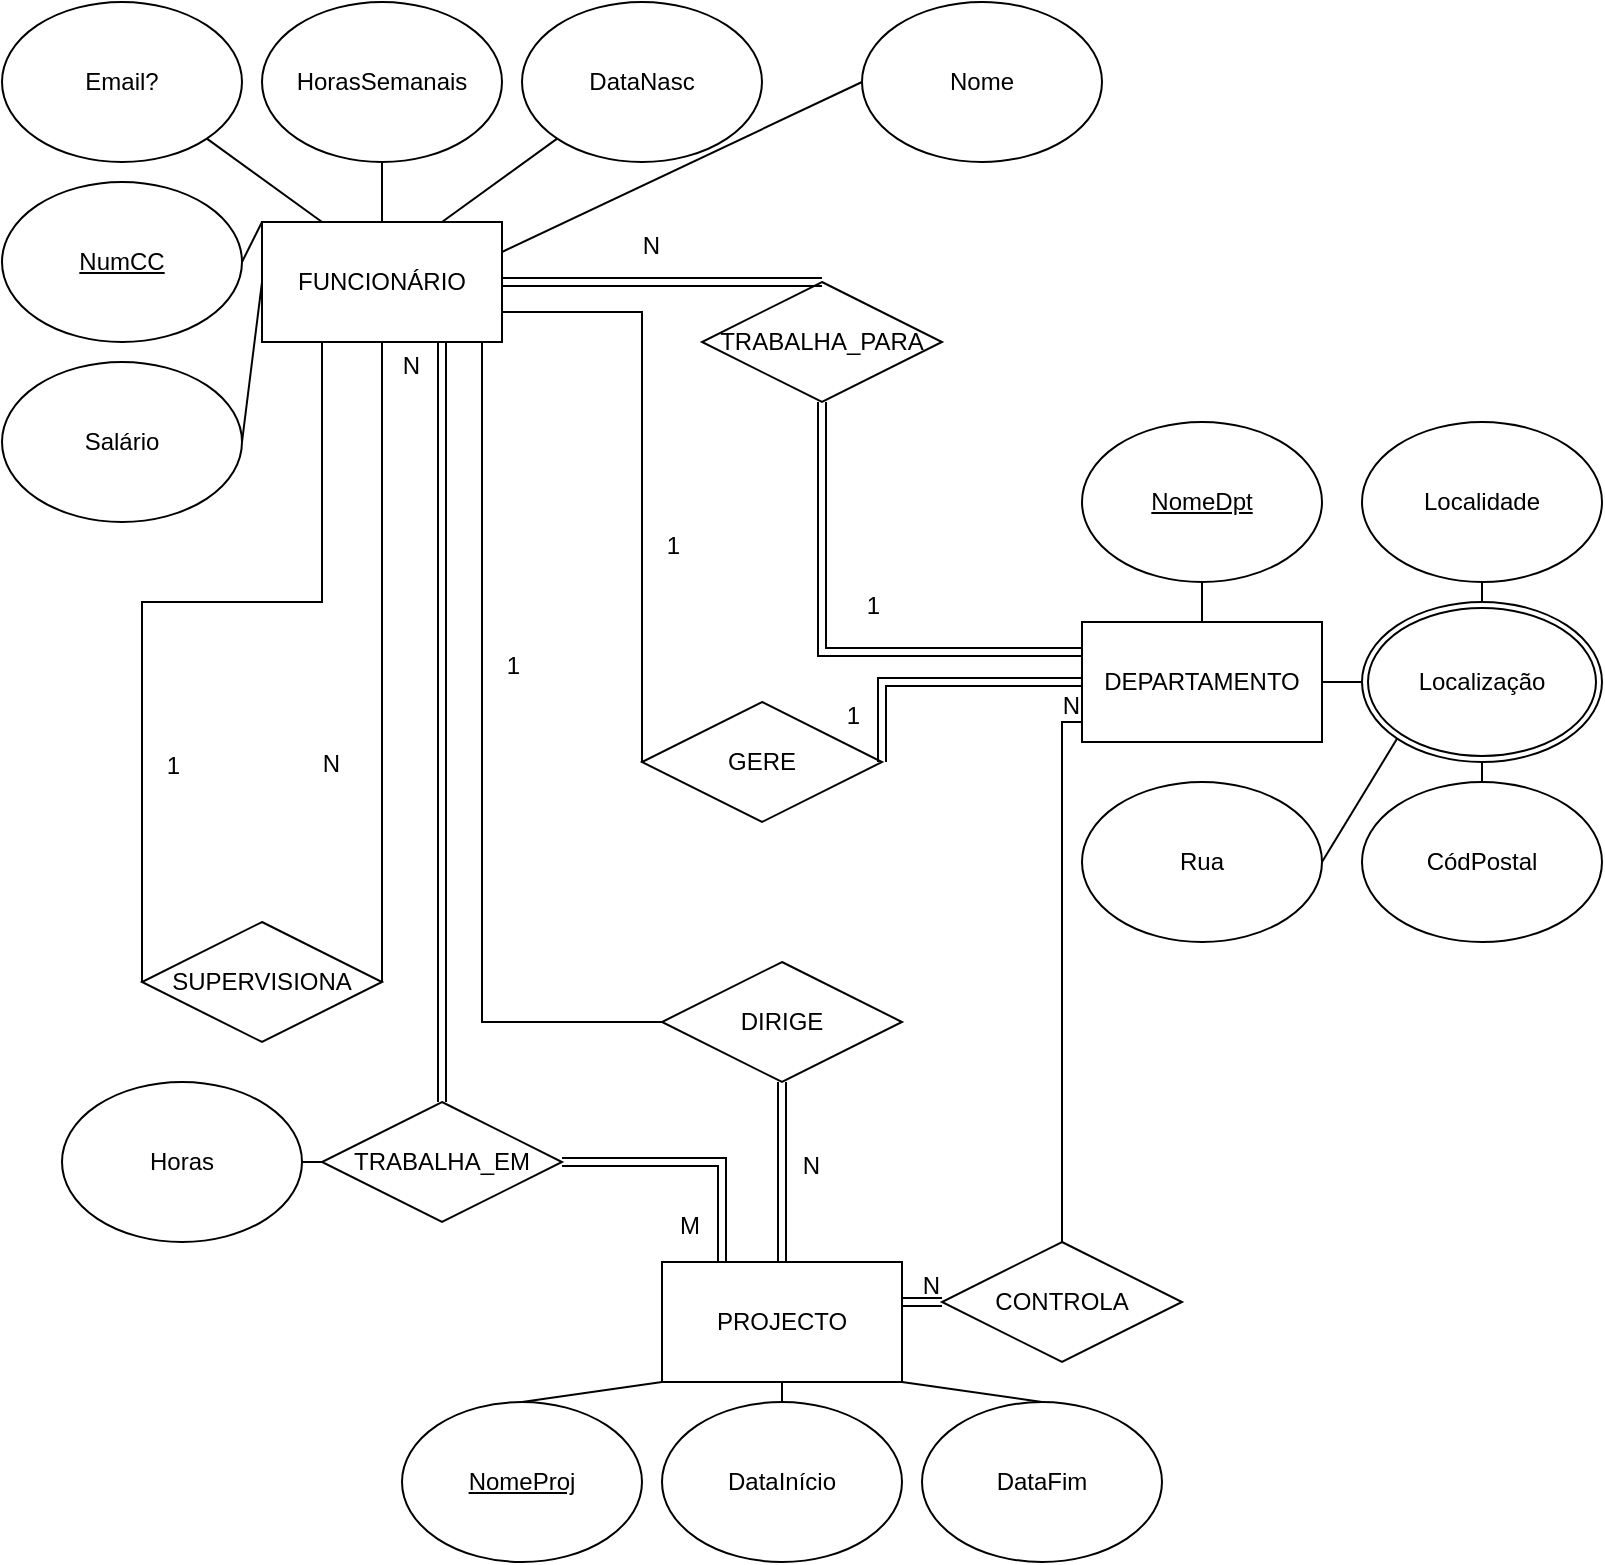 <mxfile version="28.2.3">
  <diagram name="Página-1" id="1NzCJRXdn3C7kKkyMJJr">
    <mxGraphModel dx="1186" dy="703" grid="1" gridSize="10" guides="1" tooltips="1" connect="1" arrows="1" fold="1" page="1" pageScale="1" pageWidth="827" pageHeight="1169" math="0" shadow="0">
      <root>
        <mxCell id="0" />
        <mxCell id="1" parent="0" />
        <mxCell id="PzM_4FoEt6uCdldCA-pi-2" value="FUNCIONÁRIO" style="rounded=0;whiteSpace=wrap;html=1;" parent="1" vertex="1">
          <mxGeometry x="140" y="120" width="120" height="60" as="geometry" />
        </mxCell>
        <mxCell id="PzM_4FoEt6uCdldCA-pi-3" value="&lt;u&gt;NumCC&lt;/u&gt;" style="ellipse;whiteSpace=wrap;html=1;" parent="1" vertex="1">
          <mxGeometry x="10" y="100" width="120" height="80" as="geometry" />
        </mxCell>
        <mxCell id="PzM_4FoEt6uCdldCA-pi-4" value="Email?" style="ellipse;whiteSpace=wrap;html=1;" parent="1" vertex="1">
          <mxGeometry x="10" y="10" width="120" height="80" as="geometry" />
        </mxCell>
        <mxCell id="PzM_4FoEt6uCdldCA-pi-6" value="HorasSemanais" style="ellipse;whiteSpace=wrap;html=1;" parent="1" vertex="1">
          <mxGeometry x="140" y="10" width="120" height="80" as="geometry" />
        </mxCell>
        <mxCell id="PzM_4FoEt6uCdldCA-pi-7" value="" style="endArrow=none;html=1;rounded=0;entryX=1;entryY=0.5;entryDx=0;entryDy=0;" parent="1" target="PzM_4FoEt6uCdldCA-pi-3" edge="1">
          <mxGeometry width="50" height="50" relative="1" as="geometry">
            <mxPoint x="140" y="120" as="sourcePoint" />
            <mxPoint x="190" y="70" as="targetPoint" />
          </mxGeometry>
        </mxCell>
        <mxCell id="PzM_4FoEt6uCdldCA-pi-8" value="" style="endArrow=none;html=1;rounded=0;entryX=1;entryY=1;entryDx=0;entryDy=0;exitX=0.25;exitY=0;exitDx=0;exitDy=0;" parent="1" source="PzM_4FoEt6uCdldCA-pi-2" target="PzM_4FoEt6uCdldCA-pi-4" edge="1">
          <mxGeometry width="50" height="50" relative="1" as="geometry">
            <mxPoint x="170" y="120" as="sourcePoint" />
            <mxPoint x="220" y="70" as="targetPoint" />
          </mxGeometry>
        </mxCell>
        <mxCell id="PzM_4FoEt6uCdldCA-pi-9" value="" style="endArrow=none;html=1;rounded=0;entryX=0.5;entryY=1;entryDx=0;entryDy=0;exitX=0.5;exitY=0;exitDx=0;exitDy=0;" parent="1" target="PzM_4FoEt6uCdldCA-pi-6" edge="1" source="PzM_4FoEt6uCdldCA-pi-2">
          <mxGeometry width="50" height="50" relative="1" as="geometry">
            <mxPoint x="260" y="120" as="sourcePoint" />
            <mxPoint x="310" y="70" as="targetPoint" />
          </mxGeometry>
        </mxCell>
        <mxCell id="PzM_4FoEt6uCdldCA-pi-11" value="DEPARTAMENTO" style="rounded=0;whiteSpace=wrap;html=1;" parent="1" vertex="1">
          <mxGeometry x="550" y="320" width="120" height="60" as="geometry" />
        </mxCell>
        <mxCell id="PzM_4FoEt6uCdldCA-pi-12" value="" style="endArrow=none;html=1;rounded=0;entryX=0.5;entryY=1;entryDx=0;entryDy=0;exitX=0.5;exitY=0;exitDx=0;exitDy=0;" parent="1" target="PzM_4FoEt6uCdldCA-pi-13" edge="1" source="PzM_4FoEt6uCdldCA-pi-11">
          <mxGeometry width="50" height="50" relative="1" as="geometry">
            <mxPoint x="670" y="320" as="sourcePoint" />
            <mxPoint x="720" y="270" as="targetPoint" />
          </mxGeometry>
        </mxCell>
        <mxCell id="PzM_4FoEt6uCdldCA-pi-13" value="&lt;u&gt;NomeDpt&lt;/u&gt;" style="ellipse;whiteSpace=wrap;html=1;" parent="1" vertex="1">
          <mxGeometry x="550" y="220" width="120" height="80" as="geometry" />
        </mxCell>
        <mxCell id="PzM_4FoEt6uCdldCA-pi-15" value="" style="endArrow=none;html=1;rounded=0;exitX=1;exitY=0.5;exitDx=0;exitDy=0;entryX=0;entryY=0.5;entryDx=0;entryDy=0;" parent="1" source="PzM_4FoEt6uCdldCA-pi-11" target="PzM_4FoEt6uCdldCA-pi-25" edge="1">
          <mxGeometry width="50" height="50" relative="1" as="geometry">
            <mxPoint x="670" y="350" as="sourcePoint" />
            <mxPoint x="750" y="420" as="targetPoint" />
            <Array as="points" />
          </mxGeometry>
        </mxCell>
        <mxCell id="PzM_4FoEt6uCdldCA-pi-18" value="PROJECTO" style="rounded=0;whiteSpace=wrap;html=1;" parent="1" vertex="1">
          <mxGeometry x="340" y="640" width="120" height="60" as="geometry" />
        </mxCell>
        <mxCell id="PzM_4FoEt6uCdldCA-pi-19" value="" style="endArrow=none;html=1;rounded=0;exitX=0.5;exitY=0;exitDx=0;exitDy=0;" parent="1" source="PzM_4FoEt6uCdldCA-pi-20" edge="1">
          <mxGeometry width="50" height="50" relative="1" as="geometry">
            <mxPoint x="290" y="750" as="sourcePoint" />
            <mxPoint x="340" y="700" as="targetPoint" />
          </mxGeometry>
        </mxCell>
        <mxCell id="PzM_4FoEt6uCdldCA-pi-20" value="&lt;u&gt;NomeProj&lt;/u&gt;" style="ellipse;whiteSpace=wrap;html=1;" parent="1" vertex="1">
          <mxGeometry x="210" y="710" width="120" height="80" as="geometry" />
        </mxCell>
        <mxCell id="PzM_4FoEt6uCdldCA-pi-21" value="DataInício" style="ellipse;whiteSpace=wrap;html=1;" parent="1" vertex="1">
          <mxGeometry x="340" y="710" width="120" height="80" as="geometry" />
        </mxCell>
        <mxCell id="PzM_4FoEt6uCdldCA-pi-22" value="DataFim" style="ellipse;whiteSpace=wrap;html=1;" parent="1" vertex="1">
          <mxGeometry x="470" y="710" width="120" height="80" as="geometry" />
        </mxCell>
        <mxCell id="PzM_4FoEt6uCdldCA-pi-23" value="" style="endArrow=none;html=1;rounded=0;exitX=0.5;exitY=0;exitDx=0;exitDy=0;" parent="1" source="PzM_4FoEt6uCdldCA-pi-21" edge="1">
          <mxGeometry width="50" height="50" relative="1" as="geometry">
            <mxPoint x="400" y="790" as="sourcePoint" />
            <mxPoint x="400" y="700" as="targetPoint" />
          </mxGeometry>
        </mxCell>
        <mxCell id="PzM_4FoEt6uCdldCA-pi-24" value="" style="endArrow=none;html=1;rounded=0;entryX=0.5;entryY=0;entryDx=0;entryDy=0;" parent="1" target="PzM_4FoEt6uCdldCA-pi-22" edge="1">
          <mxGeometry width="50" height="50" relative="1" as="geometry">
            <mxPoint x="460" y="700" as="sourcePoint" />
            <mxPoint x="510" y="650" as="targetPoint" />
          </mxGeometry>
        </mxCell>
        <mxCell id="PzM_4FoEt6uCdldCA-pi-25" value="Localização" style="ellipse;shape=doubleEllipse;margin=3;whiteSpace=wrap;html=1;align=center;" parent="1" vertex="1">
          <mxGeometry x="690" y="310" width="120" height="80" as="geometry" />
        </mxCell>
        <mxCell id="PzM_4FoEt6uCdldCA-pi-29" value="DataNasc" style="ellipse;whiteSpace=wrap;html=1;" parent="1" vertex="1">
          <mxGeometry x="270" y="10" width="120" height="80" as="geometry" />
        </mxCell>
        <mxCell id="PzM_4FoEt6uCdldCA-pi-30" value="" style="endArrow=none;html=1;rounded=0;entryX=0;entryY=1;entryDx=0;entryDy=0;exitX=0.75;exitY=0;exitDx=0;exitDy=0;" parent="1" target="PzM_4FoEt6uCdldCA-pi-29" edge="1" source="PzM_4FoEt6uCdldCA-pi-2">
          <mxGeometry width="50" height="50" relative="1" as="geometry">
            <mxPoint x="260" y="150" as="sourcePoint" />
            <mxPoint x="310" y="100" as="targetPoint" />
          </mxGeometry>
        </mxCell>
        <mxCell id="PzM_4FoEt6uCdldCA-pi-31" value="" style="endArrow=none;html=1;rounded=0;exitX=1;exitY=0.5;exitDx=0;exitDy=0;entryX=0;entryY=0.5;entryDx=0;entryDy=0;" parent="1" source="PzM_4FoEt6uCdldCA-pi-32" target="PzM_4FoEt6uCdldCA-pi-2" edge="1">
          <mxGeometry width="50" height="50" relative="1" as="geometry">
            <mxPoint x="-10" y="230" as="sourcePoint" />
            <mxPoint x="140" y="180" as="targetPoint" />
          </mxGeometry>
        </mxCell>
        <mxCell id="PzM_4FoEt6uCdldCA-pi-32" value="Salário" style="ellipse;whiteSpace=wrap;html=1;" parent="1" vertex="1">
          <mxGeometry x="10" y="190" width="120" height="80" as="geometry" />
        </mxCell>
        <mxCell id="PzM_4FoEt6uCdldCA-pi-33" value="Nome" style="ellipse;whiteSpace=wrap;html=1;" parent="1" vertex="1">
          <mxGeometry x="440" y="10" width="120" height="80" as="geometry" />
        </mxCell>
        <mxCell id="PzM_4FoEt6uCdldCA-pi-34" value="" style="endArrow=none;html=1;rounded=0;entryX=0;entryY=0.5;entryDx=0;entryDy=0;exitX=1;exitY=0.25;exitDx=0;exitDy=0;" parent="1" target="PzM_4FoEt6uCdldCA-pi-33" edge="1" source="PzM_4FoEt6uCdldCA-pi-2">
          <mxGeometry width="50" height="50" relative="1" as="geometry">
            <mxPoint x="260" y="180" as="sourcePoint" />
            <mxPoint x="310" y="130" as="targetPoint" />
          </mxGeometry>
        </mxCell>
        <mxCell id="PzM_4FoEt6uCdldCA-pi-37" value="CódPostal" style="ellipse;whiteSpace=wrap;html=1;" parent="1" vertex="1">
          <mxGeometry x="690" y="400" width="120" height="80" as="geometry" />
        </mxCell>
        <mxCell id="PzM_4FoEt6uCdldCA-pi-38" value="Localidade" style="ellipse;whiteSpace=wrap;html=1;" parent="1" vertex="1">
          <mxGeometry x="690" y="220" width="120" height="80" as="geometry" />
        </mxCell>
        <mxCell id="PzM_4FoEt6uCdldCA-pi-39" value="Rua" style="ellipse;whiteSpace=wrap;html=1;" parent="1" vertex="1">
          <mxGeometry x="550" y="400" width="120" height="80" as="geometry" />
        </mxCell>
        <mxCell id="PzM_4FoEt6uCdldCA-pi-40" value="" style="endArrow=none;html=1;rounded=0;entryX=0.5;entryY=1;entryDx=0;entryDy=0;" parent="1" target="PzM_4FoEt6uCdldCA-pi-38" edge="1">
          <mxGeometry width="50" height="50" relative="1" as="geometry">
            <mxPoint x="750" y="310" as="sourcePoint" />
            <mxPoint x="800" y="260" as="targetPoint" />
          </mxGeometry>
        </mxCell>
        <mxCell id="PzM_4FoEt6uCdldCA-pi-41" value="" style="endArrow=none;html=1;rounded=0;entryX=0;entryY=1;entryDx=0;entryDy=0;exitX=1;exitY=0.5;exitDx=0;exitDy=0;" parent="1" source="PzM_4FoEt6uCdldCA-pi-39" target="PzM_4FoEt6uCdldCA-pi-25" edge="1">
          <mxGeometry width="50" height="50" relative="1" as="geometry">
            <mxPoint x="690" y="490" as="sourcePoint" />
            <mxPoint x="710" y="380" as="targetPoint" />
          </mxGeometry>
        </mxCell>
        <mxCell id="PzM_4FoEt6uCdldCA-pi-42" value="" style="endArrow=none;html=1;rounded=0;entryX=0.5;entryY=1;entryDx=0;entryDy=0;exitX=0.5;exitY=0;exitDx=0;exitDy=0;" parent="1" target="PzM_4FoEt6uCdldCA-pi-25" edge="1" source="PzM_4FoEt6uCdldCA-pi-37">
          <mxGeometry width="50" height="50" relative="1" as="geometry">
            <mxPoint x="750" y="410" as="sourcePoint" />
            <mxPoint x="800" y="470" as="targetPoint" />
          </mxGeometry>
        </mxCell>
        <mxCell id="anEACGlmqIv2S7f9aAdS-1" value="SUPERVISIONA" style="shape=rhombus;perimeter=rhombusPerimeter;whiteSpace=wrap;html=1;align=center;" parent="1" vertex="1">
          <mxGeometry x="80" y="470" width="120" height="60" as="geometry" />
        </mxCell>
        <mxCell id="anEACGlmqIv2S7f9aAdS-2" value="TRABALHA_PARA" style="shape=rhombus;perimeter=rhombusPerimeter;whiteSpace=wrap;html=1;align=center;" parent="1" vertex="1">
          <mxGeometry x="360" y="150" width="120" height="60" as="geometry" />
        </mxCell>
        <mxCell id="anEACGlmqIv2S7f9aAdS-3" value="GERE" style="shape=rhombus;perimeter=rhombusPerimeter;whiteSpace=wrap;html=1;align=center;" parent="1" vertex="1">
          <mxGeometry x="330" y="360" width="120" height="60" as="geometry" />
        </mxCell>
        <mxCell id="anEACGlmqIv2S7f9aAdS-4" value="CONTROLA" style="shape=rhombus;perimeter=rhombusPerimeter;whiteSpace=wrap;html=1;align=center;" parent="1" vertex="1">
          <mxGeometry x="480" y="630" width="120" height="60" as="geometry" />
        </mxCell>
        <mxCell id="anEACGlmqIv2S7f9aAdS-5" value="DIRIGE" style="shape=rhombus;perimeter=rhombusPerimeter;whiteSpace=wrap;html=1;align=center;" parent="1" vertex="1">
          <mxGeometry x="340" y="490" width="120" height="60" as="geometry" />
        </mxCell>
        <mxCell id="anEACGlmqIv2S7f9aAdS-7" value="Horas" style="ellipse;whiteSpace=wrap;html=1;" parent="1" vertex="1">
          <mxGeometry x="40" y="550" width="120" height="80" as="geometry" />
        </mxCell>
        <mxCell id="anEACGlmqIv2S7f9aAdS-6" value="TRABALHA_EM" style="shape=rhombus;perimeter=rhombusPerimeter;whiteSpace=wrap;html=1;align=center;" parent="1" vertex="1">
          <mxGeometry x="170" y="560" width="120" height="60" as="geometry" />
        </mxCell>
        <mxCell id="anEACGlmqIv2S7f9aAdS-8" value="" style="endArrow=none;html=1;rounded=0;entryX=1;entryY=0.5;entryDx=0;entryDy=0;exitX=0;exitY=0.5;exitDx=0;exitDy=0;" parent="1" source="anEACGlmqIv2S7f9aAdS-6" target="anEACGlmqIv2S7f9aAdS-7" edge="1">
          <mxGeometry width="50" height="50" relative="1" as="geometry">
            <mxPoint x="210" y="600" as="sourcePoint" />
            <mxPoint x="820" y="790" as="targetPoint" />
          </mxGeometry>
        </mxCell>
        <mxCell id="GeAXgh8cDY0PaRVLHkt--4" value="" style="shape=link;html=1;rounded=0;entryX=0.25;entryY=0;entryDx=0;entryDy=0;exitX=1;exitY=0.5;exitDx=0;exitDy=0;" edge="1" parent="1" source="anEACGlmqIv2S7f9aAdS-6" target="PzM_4FoEt6uCdldCA-pi-18">
          <mxGeometry relative="1" as="geometry">
            <mxPoint x="260" y="590" as="sourcePoint" />
            <mxPoint x="420" y="590" as="targetPoint" />
            <Array as="points">
              <mxPoint x="370" y="590" />
            </Array>
          </mxGeometry>
        </mxCell>
        <mxCell id="GeAXgh8cDY0PaRVLHkt--5" value="M" style="resizable=0;html=1;whiteSpace=wrap;align=right;verticalAlign=bottom;" connectable="0" vertex="1" parent="GeAXgh8cDY0PaRVLHkt--4">
          <mxGeometry x="1" relative="1" as="geometry">
            <mxPoint x="-10" y="-10" as="offset" />
          </mxGeometry>
        </mxCell>
        <mxCell id="GeAXgh8cDY0PaRVLHkt--6" value="" style="shape=link;html=1;rounded=0;entryX=0.75;entryY=1;entryDx=0;entryDy=0;exitX=0.5;exitY=0;exitDx=0;exitDy=0;" edge="1" parent="1" source="anEACGlmqIv2S7f9aAdS-6" target="PzM_4FoEt6uCdldCA-pi-2">
          <mxGeometry relative="1" as="geometry">
            <mxPoint x="200" y="490" as="sourcePoint" />
            <mxPoint x="360" y="490" as="targetPoint" />
          </mxGeometry>
        </mxCell>
        <mxCell id="GeAXgh8cDY0PaRVLHkt--7" value="N" style="resizable=0;html=1;whiteSpace=wrap;align=right;verticalAlign=bottom;" connectable="0" vertex="1" parent="GeAXgh8cDY0PaRVLHkt--6">
          <mxGeometry x="1" relative="1" as="geometry">
            <mxPoint x="-10" y="20" as="offset" />
          </mxGeometry>
        </mxCell>
        <mxCell id="GeAXgh8cDY0PaRVLHkt--8" value="" style="endArrow=none;html=1;rounded=0;entryX=0;entryY=0.5;entryDx=0;entryDy=0;exitX=0.25;exitY=1;exitDx=0;exitDy=0;" edge="1" parent="1" source="PzM_4FoEt6uCdldCA-pi-2" target="anEACGlmqIv2S7f9aAdS-1">
          <mxGeometry relative="1" as="geometry">
            <mxPoint x="150" y="180" as="sourcePoint" />
            <mxPoint x="310" y="180" as="targetPoint" />
            <Array as="points">
              <mxPoint x="170" y="210" />
              <mxPoint x="170" y="310" />
              <mxPoint x="80" y="310" />
            </Array>
          </mxGeometry>
        </mxCell>
        <mxCell id="GeAXgh8cDY0PaRVLHkt--9" value="1" style="resizable=0;html=1;whiteSpace=wrap;align=right;verticalAlign=bottom;" connectable="0" vertex="1" parent="GeAXgh8cDY0PaRVLHkt--8">
          <mxGeometry x="1" relative="1" as="geometry">
            <mxPoint x="20" y="-100" as="offset" />
          </mxGeometry>
        </mxCell>
        <mxCell id="GeAXgh8cDY0PaRVLHkt--10" value="" style="endArrow=none;html=1;rounded=0;entryX=0.5;entryY=1;entryDx=0;entryDy=0;exitX=1;exitY=0.5;exitDx=0;exitDy=0;" edge="1" parent="1" source="anEACGlmqIv2S7f9aAdS-1" target="PzM_4FoEt6uCdldCA-pi-2">
          <mxGeometry relative="1" as="geometry">
            <mxPoint x="200" y="360" as="sourcePoint" />
            <mxPoint x="360" y="360" as="targetPoint" />
          </mxGeometry>
        </mxCell>
        <mxCell id="GeAXgh8cDY0PaRVLHkt--11" value="N" style="resizable=0;html=1;whiteSpace=wrap;align=right;verticalAlign=bottom;" connectable="0" vertex="1" parent="GeAXgh8cDY0PaRVLHkt--10">
          <mxGeometry x="1" relative="1" as="geometry">
            <mxPoint x="-20" y="219" as="offset" />
          </mxGeometry>
        </mxCell>
        <mxCell id="GeAXgh8cDY0PaRVLHkt--16" value="" style="shape=link;html=1;rounded=0;entryX=0;entryY=0.5;entryDx=0;entryDy=0;exitX=1;exitY=0.5;exitDx=0;exitDy=0;" edge="1" parent="1" source="anEACGlmqIv2S7f9aAdS-3" target="PzM_4FoEt6uCdldCA-pi-11">
          <mxGeometry relative="1" as="geometry">
            <mxPoint x="410" y="270" as="sourcePoint" />
            <mxPoint x="570" y="270" as="targetPoint" />
            <Array as="points">
              <mxPoint x="450" y="350" />
            </Array>
          </mxGeometry>
        </mxCell>
        <mxCell id="GeAXgh8cDY0PaRVLHkt--17" value="1" style="resizable=0;html=1;whiteSpace=wrap;align=right;verticalAlign=bottom;" connectable="0" vertex="1" parent="GeAXgh8cDY0PaRVLHkt--16">
          <mxGeometry x="1" relative="1" as="geometry">
            <mxPoint x="-110" y="25" as="offset" />
          </mxGeometry>
        </mxCell>
        <mxCell id="GeAXgh8cDY0PaRVLHkt--18" value="" style="endArrow=none;html=1;rounded=0;entryX=0;entryY=0.5;entryDx=0;entryDy=0;exitX=1;exitY=0.75;exitDx=0;exitDy=0;" edge="1" parent="1" source="PzM_4FoEt6uCdldCA-pi-2" target="anEACGlmqIv2S7f9aAdS-3">
          <mxGeometry relative="1" as="geometry">
            <mxPoint x="250" y="180" as="sourcePoint" />
            <mxPoint x="410" y="180" as="targetPoint" />
            <Array as="points">
              <mxPoint x="330" y="165" />
            </Array>
          </mxGeometry>
        </mxCell>
        <mxCell id="GeAXgh8cDY0PaRVLHkt--19" value="1" style="resizable=0;html=1;whiteSpace=wrap;align=right;verticalAlign=bottom;" connectable="0" vertex="1" parent="GeAXgh8cDY0PaRVLHkt--18">
          <mxGeometry x="1" relative="1" as="geometry">
            <mxPoint x="20" y="-100" as="offset" />
          </mxGeometry>
        </mxCell>
        <mxCell id="GeAXgh8cDY0PaRVLHkt--20" value="" style="shape=link;html=1;rounded=0;" edge="1" parent="1">
          <mxGeometry relative="1" as="geometry">
            <mxPoint x="260" y="150" as="sourcePoint" />
            <mxPoint x="420" y="150" as="targetPoint" />
          </mxGeometry>
        </mxCell>
        <mxCell id="GeAXgh8cDY0PaRVLHkt--21" value="N" style="resizable=0;html=1;whiteSpace=wrap;align=right;verticalAlign=bottom;" connectable="0" vertex="1" parent="GeAXgh8cDY0PaRVLHkt--20">
          <mxGeometry x="1" relative="1" as="geometry">
            <mxPoint x="-80" y="-10" as="offset" />
          </mxGeometry>
        </mxCell>
        <mxCell id="GeAXgh8cDY0PaRVLHkt--22" value="" style="shape=link;html=1;rounded=0;entryX=0;entryY=0.25;entryDx=0;entryDy=0;" edge="1" parent="1" target="PzM_4FoEt6uCdldCA-pi-11">
          <mxGeometry relative="1" as="geometry">
            <mxPoint x="420" y="210" as="sourcePoint" />
            <mxPoint x="580" y="210" as="targetPoint" />
            <Array as="points">
              <mxPoint x="420" y="335" />
            </Array>
          </mxGeometry>
        </mxCell>
        <mxCell id="GeAXgh8cDY0PaRVLHkt--23" value="1" style="resizable=0;html=1;whiteSpace=wrap;align=right;verticalAlign=bottom;" connectable="0" vertex="1" parent="GeAXgh8cDY0PaRVLHkt--22">
          <mxGeometry x="1" relative="1" as="geometry">
            <mxPoint x="-100" y="-15" as="offset" />
          </mxGeometry>
        </mxCell>
        <mxCell id="GeAXgh8cDY0PaRVLHkt--24" value="" style="endArrow=none;html=1;rounded=0;entryX=0;entryY=0.5;entryDx=0;entryDy=0;" edge="1" parent="1" target="anEACGlmqIv2S7f9aAdS-5">
          <mxGeometry relative="1" as="geometry">
            <mxPoint x="250" y="180" as="sourcePoint" />
            <mxPoint x="250" y="280" as="targetPoint" />
            <Array as="points">
              <mxPoint x="250" y="520" />
            </Array>
          </mxGeometry>
        </mxCell>
        <mxCell id="GeAXgh8cDY0PaRVLHkt--25" value="1" style="resizable=0;html=1;whiteSpace=wrap;align=right;verticalAlign=bottom;" connectable="0" vertex="1" parent="GeAXgh8cDY0PaRVLHkt--24">
          <mxGeometry x="1" relative="1" as="geometry">
            <mxPoint x="-70" y="-170" as="offset" />
          </mxGeometry>
        </mxCell>
        <mxCell id="GeAXgh8cDY0PaRVLHkt--26" value="" style="shape=link;html=1;rounded=0;entryX=0.5;entryY=0;entryDx=0;entryDy=0;" edge="1" parent="1" target="PzM_4FoEt6uCdldCA-pi-18">
          <mxGeometry relative="1" as="geometry">
            <mxPoint x="400" y="550" as="sourcePoint" />
            <mxPoint x="560" y="550" as="targetPoint" />
          </mxGeometry>
        </mxCell>
        <mxCell id="GeAXgh8cDY0PaRVLHkt--27" value="N" style="resizable=0;html=1;whiteSpace=wrap;align=right;verticalAlign=bottom;" connectable="0" vertex="1" parent="GeAXgh8cDY0PaRVLHkt--26">
          <mxGeometry x="1" relative="1" as="geometry">
            <mxPoint x="20" y="-40" as="offset" />
          </mxGeometry>
        </mxCell>
        <mxCell id="GeAXgh8cDY0PaRVLHkt--29" value="" style="endArrow=none;html=1;rounded=0;" edge="1" parent="1" source="anEACGlmqIv2S7f9aAdS-4">
          <mxGeometry relative="1" as="geometry">
            <mxPoint x="390" y="370" as="sourcePoint" />
            <mxPoint x="550" y="370" as="targetPoint" />
            <Array as="points">
              <mxPoint x="540" y="370" />
            </Array>
          </mxGeometry>
        </mxCell>
        <mxCell id="GeAXgh8cDY0PaRVLHkt--30" value="N" style="resizable=0;html=1;whiteSpace=wrap;align=right;verticalAlign=bottom;" connectable="0" vertex="1" parent="GeAXgh8cDY0PaRVLHkt--29">
          <mxGeometry x="1" relative="1" as="geometry" />
        </mxCell>
        <mxCell id="GeAXgh8cDY0PaRVLHkt--31" value="" style="shape=link;html=1;rounded=0;entryX=0;entryY=0.5;entryDx=0;entryDy=0;" edge="1" parent="1" target="anEACGlmqIv2S7f9aAdS-4">
          <mxGeometry relative="1" as="geometry">
            <mxPoint x="460" y="660" as="sourcePoint" />
            <mxPoint x="620" y="660" as="targetPoint" />
          </mxGeometry>
        </mxCell>
        <mxCell id="GeAXgh8cDY0PaRVLHkt--32" value="N" style="resizable=0;html=1;whiteSpace=wrap;align=right;verticalAlign=bottom;" connectable="0" vertex="1" parent="GeAXgh8cDY0PaRVLHkt--31">
          <mxGeometry x="1" relative="1" as="geometry" />
        </mxCell>
      </root>
    </mxGraphModel>
  </diagram>
</mxfile>
